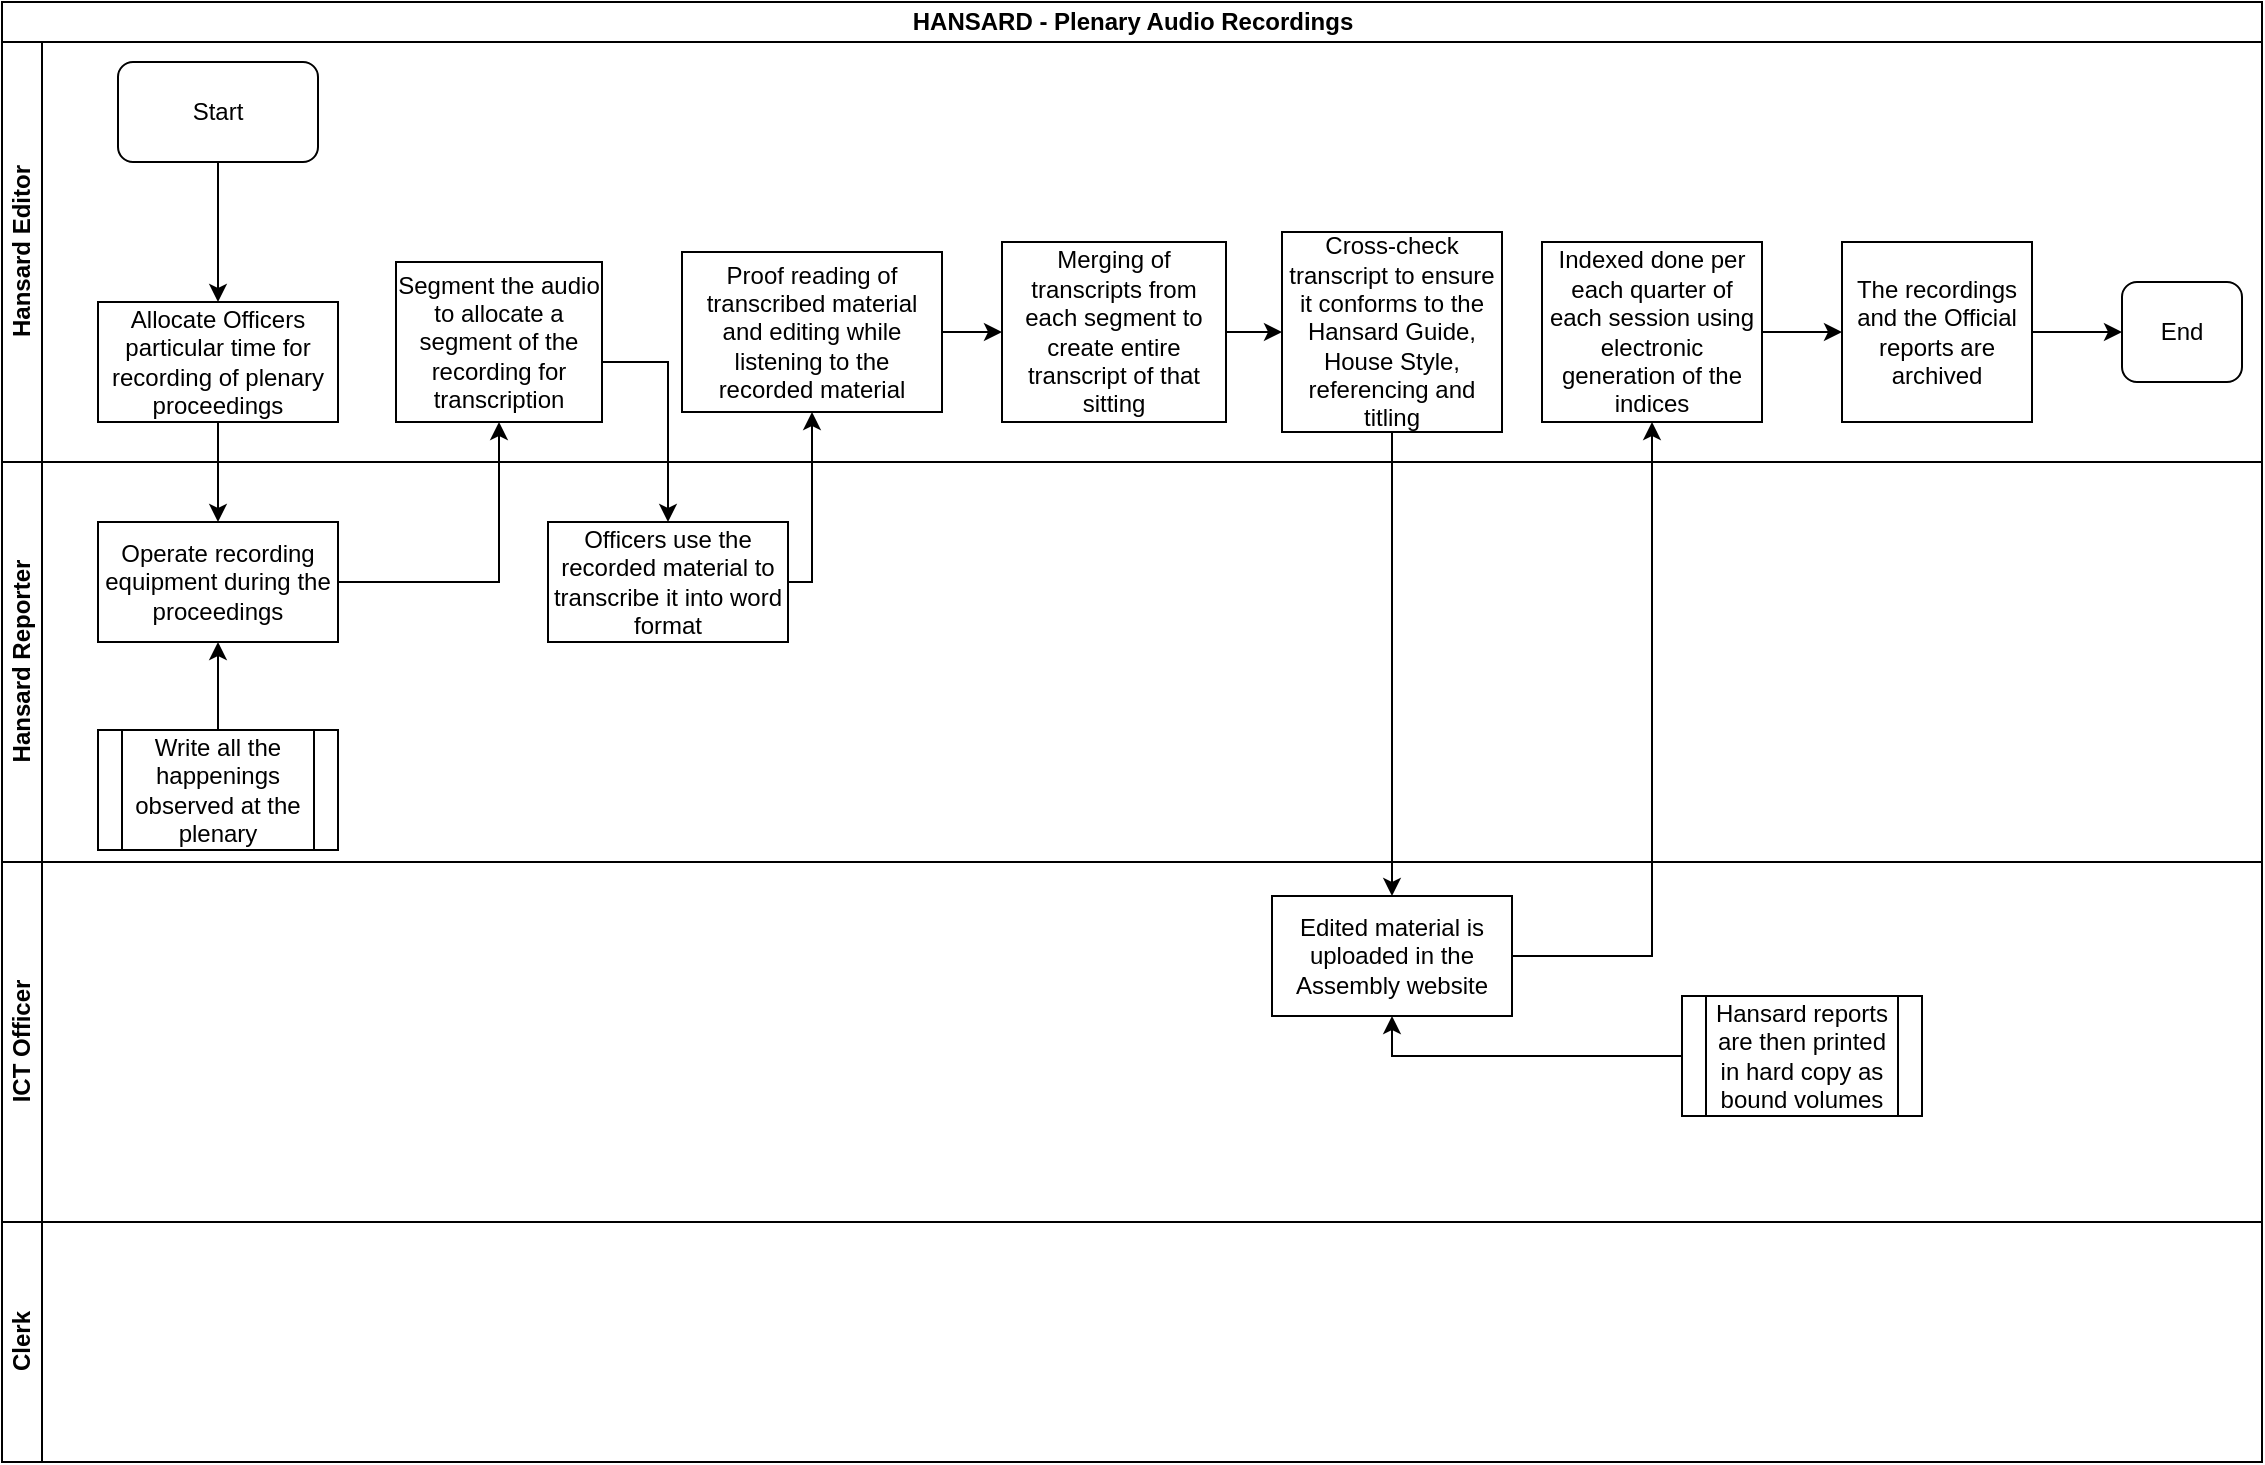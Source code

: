 <mxfile version="13.7.7" type="github">
  <diagram id="yZyWORpR4N3k2B5hO9Oc" name="Page-1">
    <mxGraphModel dx="910" dy="487" grid="1" gridSize="10" guides="1" tooltips="1" connect="1" arrows="1" fold="1" page="1" pageScale="1" pageWidth="1169" pageHeight="827" math="0" shadow="0">
      <root>
        <mxCell id="0" />
        <mxCell id="1" parent="0" />
        <mxCell id="q7ujqtCJ4n2Gz-Uq-b1V-1" value="HANSARD - Plenary Audio Recordings" style="swimlane;html=1;childLayout=stackLayout;resizeParent=1;resizeParentMax=0;horizontal=1;startSize=20;horizontalStack=0;" vertex="1" parent="1">
          <mxGeometry x="20" y="20" width="1130" height="730" as="geometry" />
        </mxCell>
        <mxCell id="q7ujqtCJ4n2Gz-Uq-b1V-2" value="Hansard Editor" style="swimlane;html=1;startSize=20;horizontal=0;" vertex="1" parent="q7ujqtCJ4n2Gz-Uq-b1V-1">
          <mxGeometry y="20" width="1130" height="210" as="geometry" />
        </mxCell>
        <mxCell id="q7ujqtCJ4n2Gz-Uq-b1V-10" value="Start" style="rounded=1;whiteSpace=wrap;html=1;" vertex="1" parent="q7ujqtCJ4n2Gz-Uq-b1V-2">
          <mxGeometry x="58" y="10" width="100" height="50" as="geometry" />
        </mxCell>
        <mxCell id="q7ujqtCJ4n2Gz-Uq-b1V-12" value="" style="edgeStyle=orthogonalEdgeStyle;rounded=0;orthogonalLoop=1;jettySize=auto;html=1;" edge="1" parent="q7ujqtCJ4n2Gz-Uq-b1V-2" source="q7ujqtCJ4n2Gz-Uq-b1V-10" target="q7ujqtCJ4n2Gz-Uq-b1V-13">
          <mxGeometry relative="1" as="geometry">
            <mxPoint x="108" y="140" as="targetPoint" />
          </mxGeometry>
        </mxCell>
        <mxCell id="q7ujqtCJ4n2Gz-Uq-b1V-26" value="Merging of transcripts from each segment to create entire transcript of that sitting" style="whiteSpace=wrap;html=1;rounded=0;" vertex="1" parent="q7ujqtCJ4n2Gz-Uq-b1V-2">
          <mxGeometry x="500" y="100" width="112" height="90" as="geometry" />
        </mxCell>
        <mxCell id="q7ujqtCJ4n2Gz-Uq-b1V-28" value="Cross-check transcript to ensure it conforms to the Hansard Guide, House Style, referencing and titling" style="whiteSpace=wrap;html=1;rounded=0;" vertex="1" parent="q7ujqtCJ4n2Gz-Uq-b1V-2">
          <mxGeometry x="640" y="95" width="110" height="100" as="geometry" />
        </mxCell>
        <mxCell id="q7ujqtCJ4n2Gz-Uq-b1V-32" value="Indexed done per each quarter of each session using electronic generation of the indices" style="whiteSpace=wrap;html=1;rounded=0;" vertex="1" parent="q7ujqtCJ4n2Gz-Uq-b1V-2">
          <mxGeometry x="770" y="100" width="110" height="90" as="geometry" />
        </mxCell>
        <mxCell id="q7ujqtCJ4n2Gz-Uq-b1V-34" value="The recordings and the Official reports are archived" style="whiteSpace=wrap;html=1;rounded=0;" vertex="1" parent="q7ujqtCJ4n2Gz-Uq-b1V-2">
          <mxGeometry x="920" y="100" width="95" height="90" as="geometry" />
        </mxCell>
        <mxCell id="q7ujqtCJ4n2Gz-Uq-b1V-13" value="Allocate Officers particular time for recording of plenary proceedings " style="rounded=0;whiteSpace=wrap;html=1;" vertex="1" parent="q7ujqtCJ4n2Gz-Uq-b1V-2">
          <mxGeometry x="48" y="130" width="120" height="60" as="geometry" />
        </mxCell>
        <mxCell id="q7ujqtCJ4n2Gz-Uq-b1V-20" value="Segment the audio to allocate a segment of the recording for transcription" style="whiteSpace=wrap;html=1;rounded=0;" vertex="1" parent="q7ujqtCJ4n2Gz-Uq-b1V-2">
          <mxGeometry x="197" y="110" width="103" height="80" as="geometry" />
        </mxCell>
        <mxCell id="q7ujqtCJ4n2Gz-Uq-b1V-24" value="Proof reading of transcribed material and editing while listening to the recorded material" style="whiteSpace=wrap;html=1;rounded=0;" vertex="1" parent="q7ujqtCJ4n2Gz-Uq-b1V-2">
          <mxGeometry x="340" y="105" width="130" height="80" as="geometry" />
        </mxCell>
        <mxCell id="q7ujqtCJ4n2Gz-Uq-b1V-27" value="" style="edgeStyle=orthogonalEdgeStyle;rounded=0;orthogonalLoop=1;jettySize=auto;html=1;" edge="1" parent="q7ujqtCJ4n2Gz-Uq-b1V-2" source="q7ujqtCJ4n2Gz-Uq-b1V-24" target="q7ujqtCJ4n2Gz-Uq-b1V-26">
          <mxGeometry relative="1" as="geometry" />
        </mxCell>
        <mxCell id="q7ujqtCJ4n2Gz-Uq-b1V-29" value="" style="edgeStyle=orthogonalEdgeStyle;rounded=0;orthogonalLoop=1;jettySize=auto;html=1;" edge="1" parent="q7ujqtCJ4n2Gz-Uq-b1V-2" source="q7ujqtCJ4n2Gz-Uq-b1V-26" target="q7ujqtCJ4n2Gz-Uq-b1V-28">
          <mxGeometry relative="1" as="geometry" />
        </mxCell>
        <mxCell id="q7ujqtCJ4n2Gz-Uq-b1V-35" value="" style="edgeStyle=orthogonalEdgeStyle;rounded=0;orthogonalLoop=1;jettySize=auto;html=1;" edge="1" parent="q7ujqtCJ4n2Gz-Uq-b1V-2" source="q7ujqtCJ4n2Gz-Uq-b1V-32" target="q7ujqtCJ4n2Gz-Uq-b1V-34">
          <mxGeometry relative="1" as="geometry" />
        </mxCell>
        <mxCell id="q7ujqtCJ4n2Gz-Uq-b1V-3" value="Hansard Reporter" style="swimlane;html=1;startSize=20;horizontal=0;" vertex="1" parent="q7ujqtCJ4n2Gz-Uq-b1V-1">
          <mxGeometry y="230" width="1130" height="200" as="geometry" />
        </mxCell>
        <mxCell id="q7ujqtCJ4n2Gz-Uq-b1V-14" value="Operate recording equipment during the proceedings" style="whiteSpace=wrap;html=1;rounded=0;" vertex="1" parent="q7ujqtCJ4n2Gz-Uq-b1V-3">
          <mxGeometry x="48" y="30" width="120" height="60" as="geometry" />
        </mxCell>
        <mxCell id="q7ujqtCJ4n2Gz-Uq-b1V-22" value="Officers use the recorded material to transcribe it into word format" style="whiteSpace=wrap;html=1;rounded=0;" vertex="1" parent="q7ujqtCJ4n2Gz-Uq-b1V-3">
          <mxGeometry x="273" y="30" width="120" height="60" as="geometry" />
        </mxCell>
        <mxCell id="q7ujqtCJ4n2Gz-Uq-b1V-16" value="Write all the happenings observed at the plenary" style="shape=process;whiteSpace=wrap;html=1;backgroundOutline=1;rounded=0;" vertex="1" parent="q7ujqtCJ4n2Gz-Uq-b1V-3">
          <mxGeometry x="48" y="134" width="120" height="60" as="geometry" />
        </mxCell>
        <mxCell id="q7ujqtCJ4n2Gz-Uq-b1V-19" value="" style="edgeStyle=orthogonalEdgeStyle;rounded=0;orthogonalLoop=1;jettySize=auto;html=1;entryX=0.5;entryY=1;entryDx=0;entryDy=0;" edge="1" parent="q7ujqtCJ4n2Gz-Uq-b1V-3" source="q7ujqtCJ4n2Gz-Uq-b1V-16" target="q7ujqtCJ4n2Gz-Uq-b1V-14">
          <mxGeometry relative="1" as="geometry">
            <mxPoint x="108" y="54" as="targetPoint" />
          </mxGeometry>
        </mxCell>
        <mxCell id="q7ujqtCJ4n2Gz-Uq-b1V-4" value="ICT Officer" style="swimlane;html=1;startSize=20;horizontal=0;" vertex="1" parent="q7ujqtCJ4n2Gz-Uq-b1V-1">
          <mxGeometry y="430" width="1130" height="180" as="geometry" />
        </mxCell>
        <mxCell id="q7ujqtCJ4n2Gz-Uq-b1V-30" value="Edited material is uploaded in the Assembly website" style="whiteSpace=wrap;html=1;rounded=0;" vertex="1" parent="q7ujqtCJ4n2Gz-Uq-b1V-4">
          <mxGeometry x="635" y="17" width="120" height="60" as="geometry" />
        </mxCell>
        <mxCell id="q7ujqtCJ4n2Gz-Uq-b1V-42" value="" style="edgeStyle=orthogonalEdgeStyle;rounded=0;orthogonalLoop=1;jettySize=auto;html=1;entryX=0.5;entryY=1;entryDx=0;entryDy=0;" edge="1" parent="q7ujqtCJ4n2Gz-Uq-b1V-4" source="q7ujqtCJ4n2Gz-Uq-b1V-40" target="q7ujqtCJ4n2Gz-Uq-b1V-30">
          <mxGeometry relative="1" as="geometry">
            <mxPoint x="710" y="80" as="targetPoint" />
          </mxGeometry>
        </mxCell>
        <mxCell id="q7ujqtCJ4n2Gz-Uq-b1V-40" value="Hansard reports are then printed in hard copy as bound volumes" style="shape=process;whiteSpace=wrap;html=1;backgroundOutline=1;" vertex="1" parent="q7ujqtCJ4n2Gz-Uq-b1V-4">
          <mxGeometry x="840" y="67" width="120" height="60" as="geometry" />
        </mxCell>
        <mxCell id="q7ujqtCJ4n2Gz-Uq-b1V-9" value="Clerk" style="swimlane;html=1;startSize=20;horizontal=0;" vertex="1" parent="q7ujqtCJ4n2Gz-Uq-b1V-1">
          <mxGeometry y="610" width="1130" height="120" as="geometry" />
        </mxCell>
        <mxCell id="q7ujqtCJ4n2Gz-Uq-b1V-15" value="" style="edgeStyle=orthogonalEdgeStyle;rounded=0;orthogonalLoop=1;jettySize=auto;html=1;" edge="1" parent="q7ujqtCJ4n2Gz-Uq-b1V-1" source="q7ujqtCJ4n2Gz-Uq-b1V-13" target="q7ujqtCJ4n2Gz-Uq-b1V-14">
          <mxGeometry relative="1" as="geometry" />
        </mxCell>
        <mxCell id="q7ujqtCJ4n2Gz-Uq-b1V-21" value="" style="edgeStyle=orthogonalEdgeStyle;rounded=0;orthogonalLoop=1;jettySize=auto;html=1;" edge="1" parent="q7ujqtCJ4n2Gz-Uq-b1V-1" source="q7ujqtCJ4n2Gz-Uq-b1V-14" target="q7ujqtCJ4n2Gz-Uq-b1V-20">
          <mxGeometry relative="1" as="geometry" />
        </mxCell>
        <mxCell id="q7ujqtCJ4n2Gz-Uq-b1V-23" value="" style="edgeStyle=orthogonalEdgeStyle;rounded=0;orthogonalLoop=1;jettySize=auto;html=1;entryX=0.5;entryY=0;entryDx=0;entryDy=0;" edge="1" parent="q7ujqtCJ4n2Gz-Uq-b1V-1" source="q7ujqtCJ4n2Gz-Uq-b1V-20" target="q7ujqtCJ4n2Gz-Uq-b1V-22">
          <mxGeometry relative="1" as="geometry">
            <Array as="points">
              <mxPoint x="333" y="180" />
            </Array>
          </mxGeometry>
        </mxCell>
        <mxCell id="q7ujqtCJ4n2Gz-Uq-b1V-25" value="" style="edgeStyle=orthogonalEdgeStyle;rounded=0;orthogonalLoop=1;jettySize=auto;html=1;exitX=1;exitY=0.5;exitDx=0;exitDy=0;" edge="1" parent="q7ujqtCJ4n2Gz-Uq-b1V-1" source="q7ujqtCJ4n2Gz-Uq-b1V-22" target="q7ujqtCJ4n2Gz-Uq-b1V-24">
          <mxGeometry relative="1" as="geometry">
            <Array as="points">
              <mxPoint x="405" y="290" />
            </Array>
          </mxGeometry>
        </mxCell>
        <mxCell id="q7ujqtCJ4n2Gz-Uq-b1V-33" value="" style="edgeStyle=orthogonalEdgeStyle;rounded=0;orthogonalLoop=1;jettySize=auto;html=1;" edge="1" parent="q7ujqtCJ4n2Gz-Uq-b1V-1" source="q7ujqtCJ4n2Gz-Uq-b1V-30" target="q7ujqtCJ4n2Gz-Uq-b1V-32">
          <mxGeometry relative="1" as="geometry" />
        </mxCell>
        <mxCell id="q7ujqtCJ4n2Gz-Uq-b1V-31" value="" style="edgeStyle=orthogonalEdgeStyle;rounded=0;orthogonalLoop=1;jettySize=auto;html=1;" edge="1" parent="q7ujqtCJ4n2Gz-Uq-b1V-1" source="q7ujqtCJ4n2Gz-Uq-b1V-28" target="q7ujqtCJ4n2Gz-Uq-b1V-30">
          <mxGeometry relative="1" as="geometry" />
        </mxCell>
        <mxCell id="q7ujqtCJ4n2Gz-Uq-b1V-38" value="End" style="rounded=1;whiteSpace=wrap;html=1;" vertex="1" parent="1">
          <mxGeometry x="1080" y="160" width="60" height="50" as="geometry" />
        </mxCell>
        <mxCell id="q7ujqtCJ4n2Gz-Uq-b1V-39" value="" style="edgeStyle=orthogonalEdgeStyle;rounded=0;orthogonalLoop=1;jettySize=auto;html=1;" edge="1" parent="1" source="q7ujqtCJ4n2Gz-Uq-b1V-34" target="q7ujqtCJ4n2Gz-Uq-b1V-38">
          <mxGeometry relative="1" as="geometry">
            <mxPoint x="1035" y="185" as="sourcePoint" />
            <mxPoint x="1102.5" y="185" as="targetPoint" />
          </mxGeometry>
        </mxCell>
      </root>
    </mxGraphModel>
  </diagram>
</mxfile>
